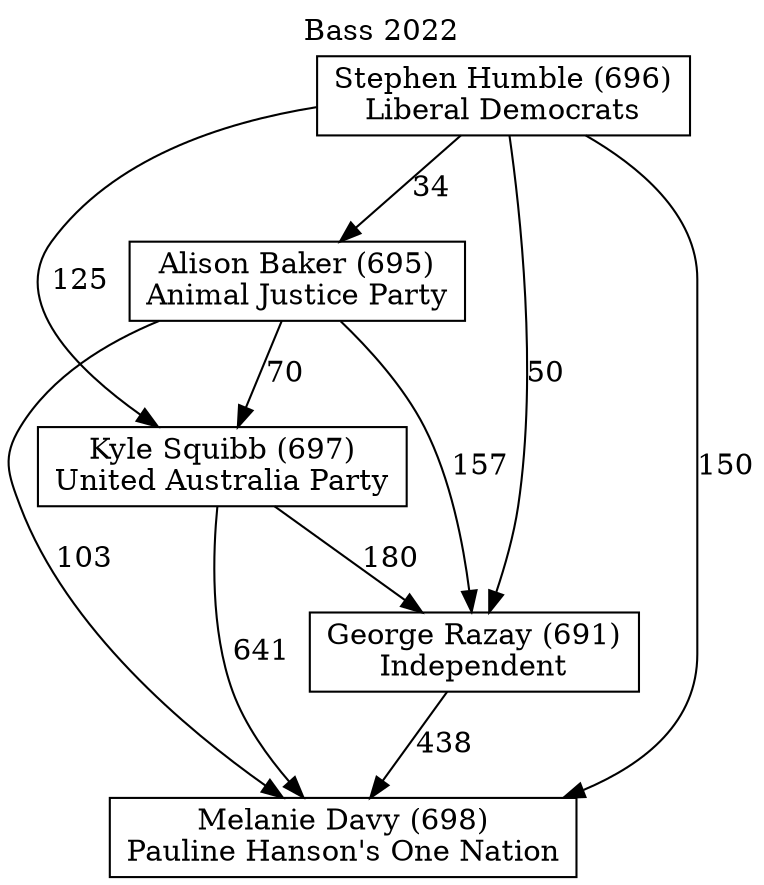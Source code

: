 // House preference flow
digraph "Melanie Davy (698)_Bass_2022" {
	graph [label="Bass 2022" labelloc=t mclimit=10]
	node [shape=box]
	"Melanie Davy (698)" [label="Melanie Davy (698)
Pauline Hanson's One Nation"]
	"George Razay (691)" [label="George Razay (691)
Independent"]
	"Kyle Squibb (697)" [label="Kyle Squibb (697)
United Australia Party"]
	"Alison Baker (695)" [label="Alison Baker (695)
Animal Justice Party"]
	"Stephen Humble (696)" [label="Stephen Humble (696)
Liberal Democrats"]
	"George Razay (691)" -> "Melanie Davy (698)" [label=438]
	"Kyle Squibb (697)" -> "George Razay (691)" [label=180]
	"Alison Baker (695)" -> "Kyle Squibb (697)" [label=70]
	"Stephen Humble (696)" -> "Alison Baker (695)" [label=34]
	"Kyle Squibb (697)" -> "Melanie Davy (698)" [label=641]
	"Alison Baker (695)" -> "Melanie Davy (698)" [label=103]
	"Stephen Humble (696)" -> "Melanie Davy (698)" [label=150]
	"Stephen Humble (696)" -> "Kyle Squibb (697)" [label=125]
	"Alison Baker (695)" -> "George Razay (691)" [label=157]
	"Stephen Humble (696)" -> "George Razay (691)" [label=50]
}
